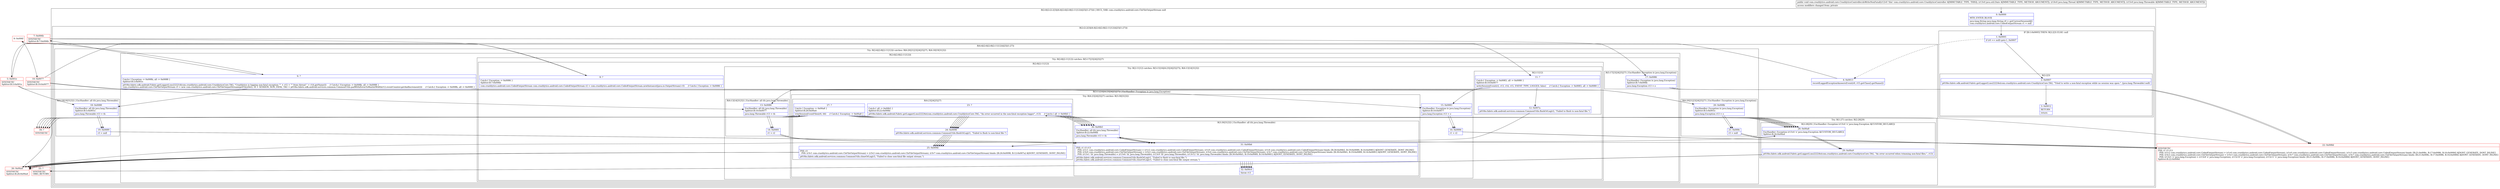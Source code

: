 digraph "CFG forcom.crashlytics.android.core.CrashlyticsController.doWriteNonFatal(Ljava\/util\/Date;Ljava\/lang\/Thread;Ljava\/lang\/Throwable;)V" {
subgraph cluster_Region_996998095 {
label = "R(2:0|(2:(2:2|3)|(4:4|(2:6|(2:8|(2:11|12)))|25|(1:27)))) | DECL_VAR: com.crashlytics.android.core.ClsFileOutputStream null\l";
node [shape=record,color=blue];
Node_0 [shape=record,label="{0\:\ 0x0000|MTH_ENTER_BLOCK\l|java.lang.String java.lang.String r0 = getCurrentSessionId()\lcom.crashlytics.android.core.CodedOutputStream r1 = null\l}"];
subgraph cluster_Region_1153526939 {
label = "R(2:(2:2|3)|(4:4|(2:6|(2:8|(2:11|12)))|25|(1:27)))";
node [shape=record,color=blue];
subgraph cluster_IfRegion_1019685180 {
label = "IF [B:1:0x0005] THEN: R(2:2|3) ELSE: null";
node [shape=record,color=blue];
Node_1 [shape=record,label="{1\:\ 0x0005|if (r0 == null) goto L_0x0007\l}"];
subgraph cluster_Region_2070133848 {
label = "R(2:2|3)";
node [shape=record,color=blue];
Node_2 [shape=record,label="{2\:\ 0x0007|p018io.fabric.sdk.android.Fabric.getLogger().mo22224e(com.crashlytics.android.core.CrashlyticsCore.TAG, \"Tried to write a non\-fatal exception while no session was open.\", (java.lang.Throwable) null)\l}"];
Node_3 [shape=record,label="{3\:\ 0x0012|RETURN\l|return\l}"];
}
}
subgraph cluster_Region_1034662432 {
label = "R(4:4|(2:6|(2:8|(2:11|12)))|25|(1:27))";
node [shape=record,color=blue];
Node_4 [shape=record,label="{4\:\ 0x0013|recordLoggedExceptionAnswersEvent(r0, r15.getClass().getName())\l}"];
subgraph cluster_TryCatchRegion_2063172623 {
label = "Try: R(2:6|(2:8|(2:11|12))) catches: R(6:20|21|23|24|25|27), R(4:18|19|31|32)";
node [shape=record,color=blue];
subgraph cluster_Region_1798044144 {
label = "R(2:6|(2:8|(2:11|12)))";
node [shape=record,color=blue];
Node_6 [shape=record,label="{6\:\ ?|Catch:\{ Exception \-\> 0x008b, all \-\> 0x0088 \}\lSplitter:B:5:0x001e\l|p018io.fabric.sdk.android.Fabric.getLogger().mo22221d(com.crashlytics.android.core.CrashlyticsCore.TAG, \"Crashlytics is logging non\-fatal exception \"\" + r15 + \"\" from thread \" + r14.getName())     \/\/ Catch:\{ Exception \-\> 0x008b, all \-\> 0x0088 \}\lcom.crashlytics.android.core.ClsFileOutputStream r3 = new com.crashlytics.android.core.ClsFileOutputStream(getFilesDir(), r0 + SESSION_NON_FATAL_TAG + p018io.fabric.sdk.android.services.common.CommonUtils.padWithZerosToMaxIntWidth(r12.eventCounter.getAndIncrement()))     \/\/ Catch:\{ Exception \-\> 0x008b, all \-\> 0x0088 \}\l}"];
subgraph cluster_TryCatchRegion_1440434917 {
label = "Try: R(2:8|(2:11|12)) catches: R(5:17|23|24|25|27)";
node [shape=record,color=blue];
subgraph cluster_Region_1157805515 {
label = "R(2:8|(2:11|12))";
node [shape=record,color=blue];
Node_8 [shape=record,label="{8\:\ ?|Catch:\{ Exception \-\> 0x0086 \}\lSplitter:B:7:0x006b\l|com.crashlytics.android.core.CodedOutputStream com.crashlytics.android.core.CodedOutputStream r2 = com.crashlytics.android.core.CodedOutputStream.newInstance((java.io.OutputStream) r3)     \/\/ Catch:\{ Exception \-\> 0x0086 \}\l}"];
subgraph cluster_TryCatchRegion_439435633 {
label = "Try: R(2:11|12) catches: R(3:15|16|(4:23|24|25|27)), R(4:13|14|31|32)";
node [shape=record,color=blue];
subgraph cluster_Region_1027621729 {
label = "R(2:11|12)";
node [shape=record,color=blue];
Node_11 [shape=record,label="{11\:\ ?|Catch:\{ Exception \-\> 0x0083, all \-\> 0x0080 \}\lSplitter:B:10:0x0077\l|writeSessionEvent(r2, r13, r14, r15, EVENT_TYPE_LOGGED, false)     \/\/ Catch:\{ Exception \-\> 0x0083, all \-\> 0x0080 \}\l}"];
Node_12 [shape=record,label="{12\:\ 0x007a|p018io.fabric.sdk.android.services.common.CommonUtils.flushOrLog(r2, \"Failed to flush to non\-fatal file.\")\l}"];
}
subgraph cluster_Region_2134276056 {
label = "R(3:15|16|(4:23|24|25|27)) | ExcHandler: Exception (e java.lang.Exception)\l";
node [shape=record,color=blue];
Node_15 [shape=record,label="{15\:\ 0x0083|ExcHandler: Exception (e java.lang.Exception)\lSplitter:B:10:0x0077\l|java.lang.Exception r13 = e\l}"];
Node_16 [shape=record,label="{16\:\ 0x0084|r1 = r2\l}"];
subgraph cluster_TryCatchRegion_2094444307 {
label = "Try: R(4:23|24|25|27) catches: R(3:30|31|32)";
node [shape=record,color=blue];
subgraph cluster_Region_927323609 {
label = "R(4:23|24|25|27)";
node [shape=record,color=blue];
Node_23 [shape=record,label="{23\:\ ?|Catch:\{ all \-\> 0x00b5 \}\lSplitter:B:22:0x008d\l|p018io.fabric.sdk.android.Fabric.getLogger().mo22224e(com.crashlytics.android.core.CrashlyticsCore.TAG, \"An error occurred in the non\-fatal exception logger\", r13)     \/\/ Catch:\{ all \-\> 0x00b5 \}\l}"];
Node_24 [shape=record,label="{24\:\ 0x0098|p018io.fabric.sdk.android.services.common.CommonUtils.flushOrLog(r1, \"Failed to flush to non\-fatal file.\")\l}"];
Node_25 [shape=record,label="{25\:\ 0x009d|PHI: r3 \l  PHI: (r3v1 com.crashlytics.android.core.ClsFileOutputStream) = (r3v2 com.crashlytics.android.core.ClsFileOutputStream), (r3v7 com.crashlytics.android.core.ClsFileOutputStream) binds: [B:24:0x0098, B:12:0x007a] A[DONT_GENERATE, DONT_INLINE]\l|p018io.fabric.sdk.android.services.common.CommonUtils.closeOrLog(r3, \"Failed to close non\-fatal file output stream.\")\l}"];
Node_27 [shape=record,label="{27\:\ ?|Catch:\{ Exception \-\> 0x00a8 \}\lSplitter:B:26:0x00a4\l|trimSessionEventFiles(r0, 64)     \/\/ Catch:\{ Exception \-\> 0x00a8 \}\l}"];
}
subgraph cluster_Region_1261307264 {
label = "R(3:30|31|32) | ExcHandler: all (th java.lang.Throwable)\l";
node [shape=record,color=blue];
Node_30 [shape=record,label="{30\:\ 0x00b5|ExcHandler: all (th java.lang.Throwable)\lSplitter:B:22:0x008d\l|java.lang.Throwable r13 = th\l}"];
Node_31 [shape=record,label="{31\:\ 0x00b6|PHI: r1 r3 r13 \l  PHI: (r1v1 com.crashlytics.android.core.CodedOutputStream) = (r1v2 com.crashlytics.android.core.CodedOutputStream), (r1v0 com.crashlytics.android.core.CodedOutputStream), (r1v4 com.crashlytics.android.core.CodedOutputStream) binds: [B:30:0x00b5, B:19:0x0089, B:14:0x0081] A[DONT_GENERATE, DONT_INLINE]\l  PHI: (r3v0 com.crashlytics.android.core.ClsFileOutputStream) = (r3v2 com.crashlytics.android.core.ClsFileOutputStream), (r3v4 com.crashlytics.android.core.ClsFileOutputStream), (r3v7 com.crashlytics.android.core.ClsFileOutputStream) binds: [B:30:0x00b5, B:19:0x0089, B:14:0x0081] A[DONT_GENERATE, DONT_INLINE]\l  PHI: (r13v1 'th' java.lang.Throwable) = (r13v6 'th' java.lang.Throwable), (r13v9 'th' java.lang.Throwable), (r13v12 'th' java.lang.Throwable) binds: [B:30:0x00b5, B:19:0x0089, B:14:0x0081] A[DONT_GENERATE, DONT_INLINE]\l|p018io.fabric.sdk.android.services.common.CommonUtils.flushOrLog(r1, \"Failed to flush to non\-fatal file.\")\lp018io.fabric.sdk.android.services.common.CommonUtils.closeOrLog(r3, \"Failed to close non\-fatal file output stream.\")\l}"];
Node_32 [shape=record,label="{32\:\ 0x00c0|throw r13\l}"];
}
}
}
subgraph cluster_Region_957887566 {
label = "R(4:13|14|31|32) | ExcHandler: all (th java.lang.Throwable)\l";
node [shape=record,color=blue];
Node_13 [shape=record,label="{13\:\ 0x0080|ExcHandler: all (th java.lang.Throwable)\lSplitter:B:10:0x0077\l|java.lang.Throwable r13 = th\l}"];
Node_14 [shape=record,label="{14\:\ 0x0081|r1 = r2\l}"];
Node_31 [shape=record,label="{31\:\ 0x00b6|PHI: r1 r3 r13 \l  PHI: (r1v1 com.crashlytics.android.core.CodedOutputStream) = (r1v2 com.crashlytics.android.core.CodedOutputStream), (r1v0 com.crashlytics.android.core.CodedOutputStream), (r1v4 com.crashlytics.android.core.CodedOutputStream) binds: [B:30:0x00b5, B:19:0x0089, B:14:0x0081] A[DONT_GENERATE, DONT_INLINE]\l  PHI: (r3v0 com.crashlytics.android.core.ClsFileOutputStream) = (r3v2 com.crashlytics.android.core.ClsFileOutputStream), (r3v4 com.crashlytics.android.core.ClsFileOutputStream), (r3v7 com.crashlytics.android.core.ClsFileOutputStream) binds: [B:30:0x00b5, B:19:0x0089, B:14:0x0081] A[DONT_GENERATE, DONT_INLINE]\l  PHI: (r13v1 'th' java.lang.Throwable) = (r13v6 'th' java.lang.Throwable), (r13v9 'th' java.lang.Throwable), (r13v12 'th' java.lang.Throwable) binds: [B:30:0x00b5, B:19:0x0089, B:14:0x0081] A[DONT_GENERATE, DONT_INLINE]\l|p018io.fabric.sdk.android.services.common.CommonUtils.flushOrLog(r1, \"Failed to flush to non\-fatal file.\")\lp018io.fabric.sdk.android.services.common.CommonUtils.closeOrLog(r3, \"Failed to close non\-fatal file output stream.\")\l}"];
Node_32 [shape=record,label="{32\:\ 0x00c0|throw r13\l}"];
}
}
}
subgraph cluster_Region_844010692 {
label = "R(5:17|23|24|25|27) | ExcHandler: Exception (e java.lang.Exception)\l";
node [shape=record,color=blue];
Node_17 [shape=record,label="{17\:\ 0x0086|ExcHandler: Exception (e java.lang.Exception)\lSplitter:B:7:0x006b\l|java.lang.Exception r13 = e\l}"];
Node_23 [shape=record,label="{23\:\ ?|Catch:\{ all \-\> 0x00b5 \}\lSplitter:B:22:0x008d\l|p018io.fabric.sdk.android.Fabric.getLogger().mo22224e(com.crashlytics.android.core.CrashlyticsCore.TAG, \"An error occurred in the non\-fatal exception logger\", r13)     \/\/ Catch:\{ all \-\> 0x00b5 \}\l}"];
Node_24 [shape=record,label="{24\:\ 0x0098|p018io.fabric.sdk.android.services.common.CommonUtils.flushOrLog(r1, \"Failed to flush to non\-fatal file.\")\l}"];
Node_25 [shape=record,label="{25\:\ 0x009d|PHI: r3 \l  PHI: (r3v1 com.crashlytics.android.core.ClsFileOutputStream) = (r3v2 com.crashlytics.android.core.ClsFileOutputStream), (r3v7 com.crashlytics.android.core.ClsFileOutputStream) binds: [B:24:0x0098, B:12:0x007a] A[DONT_GENERATE, DONT_INLINE]\l|p018io.fabric.sdk.android.services.common.CommonUtils.closeOrLog(r3, \"Failed to close non\-fatal file output stream.\")\l}"];
Node_27 [shape=record,label="{27\:\ ?|Catch:\{ Exception \-\> 0x00a8 \}\lSplitter:B:26:0x00a4\l|trimSessionEventFiles(r0, 64)     \/\/ Catch:\{ Exception \-\> 0x00a8 \}\l}"];
}
}
}
subgraph cluster_Region_1385433631 {
label = "R(6:20|21|23|24|25|27) | ExcHandler: Exception (e java.lang.Exception)\l";
node [shape=record,color=blue];
Node_20 [shape=record,label="{20\:\ 0x008b|ExcHandler: Exception (e java.lang.Exception)\lSplitter:B:5:0x001e\l|java.lang.Exception r13 = e\l}"];
Node_21 [shape=record,label="{21\:\ 0x008c|r3 = null\l}"];
Node_23 [shape=record,label="{23\:\ ?|Catch:\{ all \-\> 0x00b5 \}\lSplitter:B:22:0x008d\l|p018io.fabric.sdk.android.Fabric.getLogger().mo22224e(com.crashlytics.android.core.CrashlyticsCore.TAG, \"An error occurred in the non\-fatal exception logger\", r13)     \/\/ Catch:\{ all \-\> 0x00b5 \}\l}"];
Node_24 [shape=record,label="{24\:\ 0x0098|p018io.fabric.sdk.android.services.common.CommonUtils.flushOrLog(r1, \"Failed to flush to non\-fatal file.\")\l}"];
Node_25 [shape=record,label="{25\:\ 0x009d|PHI: r3 \l  PHI: (r3v1 com.crashlytics.android.core.ClsFileOutputStream) = (r3v2 com.crashlytics.android.core.ClsFileOutputStream), (r3v7 com.crashlytics.android.core.ClsFileOutputStream) binds: [B:24:0x0098, B:12:0x007a] A[DONT_GENERATE, DONT_INLINE]\l|p018io.fabric.sdk.android.services.common.CommonUtils.closeOrLog(r3, \"Failed to close non\-fatal file output stream.\")\l}"];
Node_27 [shape=record,label="{27\:\ ?|Catch:\{ Exception \-\> 0x00a8 \}\lSplitter:B:26:0x00a4\l|trimSessionEventFiles(r0, 64)     \/\/ Catch:\{ Exception \-\> 0x00a8 \}\l}"];
}
subgraph cluster_Region_164006812 {
label = "R(4:18|19|31|32) | ExcHandler: all (th java.lang.Throwable)\l";
node [shape=record,color=blue];
Node_18 [shape=record,label="{18\:\ 0x0088|ExcHandler: all (th java.lang.Throwable)\lSplitter:B:5:0x001e\l|java.lang.Throwable r13 = th\l}"];
Node_19 [shape=record,label="{19\:\ 0x0089|r3 = null\l}"];
Node_31 [shape=record,label="{31\:\ 0x00b6|PHI: r1 r3 r13 \l  PHI: (r1v1 com.crashlytics.android.core.CodedOutputStream) = (r1v2 com.crashlytics.android.core.CodedOutputStream), (r1v0 com.crashlytics.android.core.CodedOutputStream), (r1v4 com.crashlytics.android.core.CodedOutputStream) binds: [B:30:0x00b5, B:19:0x0089, B:14:0x0081] A[DONT_GENERATE, DONT_INLINE]\l  PHI: (r3v0 com.crashlytics.android.core.ClsFileOutputStream) = (r3v2 com.crashlytics.android.core.ClsFileOutputStream), (r3v4 com.crashlytics.android.core.ClsFileOutputStream), (r3v7 com.crashlytics.android.core.ClsFileOutputStream) binds: [B:30:0x00b5, B:19:0x0089, B:14:0x0081] A[DONT_GENERATE, DONT_INLINE]\l  PHI: (r13v1 'th' java.lang.Throwable) = (r13v6 'th' java.lang.Throwable), (r13v9 'th' java.lang.Throwable), (r13v12 'th' java.lang.Throwable) binds: [B:30:0x00b5, B:19:0x0089, B:14:0x0081] A[DONT_GENERATE, DONT_INLINE]\l|p018io.fabric.sdk.android.services.common.CommonUtils.flushOrLog(r1, \"Failed to flush to non\-fatal file.\")\lp018io.fabric.sdk.android.services.common.CommonUtils.closeOrLog(r3, \"Failed to close non\-fatal file output stream.\")\l}"];
Node_32 [shape=record,label="{32\:\ 0x00c0|throw r13\l}"];
}
}
Node_25 [shape=record,label="{25\:\ 0x009d|PHI: r3 \l  PHI: (r3v1 com.crashlytics.android.core.ClsFileOutputStream) = (r3v2 com.crashlytics.android.core.ClsFileOutputStream), (r3v7 com.crashlytics.android.core.ClsFileOutputStream) binds: [B:24:0x0098, B:12:0x007a] A[DONT_GENERATE, DONT_INLINE]\l|p018io.fabric.sdk.android.services.common.CommonUtils.closeOrLog(r3, \"Failed to close non\-fatal file output stream.\")\l}"];
subgraph cluster_TryCatchRegion_1245287802 {
label = "Try: R(1:27) catches: R(2:28|29)";
node [shape=record,color=blue];
subgraph cluster_Region_1724161476 {
label = "R(1:27)";
node [shape=record,color=blue];
Node_27 [shape=record,label="{27\:\ ?|Catch:\{ Exception \-\> 0x00a8 \}\lSplitter:B:26:0x00a4\l|trimSessionEventFiles(r0, 64)     \/\/ Catch:\{ Exception \-\> 0x00a8 \}\l}"];
}
subgraph cluster_Region_1169842874 {
label = "R(2:28|29) | ExcHandler: Exception (r13v4 'e' java.lang.Exception A[CUSTOM_DECLARE])\l";
node [shape=record,color=blue];
Node_28 [shape=record,label="{28\:\ 0x00a8|ExcHandler: Exception (r13v4 'e' java.lang.Exception A[CUSTOM_DECLARE])\lSplitter:B:26:0x00a4\l}"];
Node_29 [shape=record,label="{29\:\ 0x00a9|p018io.fabric.sdk.android.Fabric.getLogger().mo22224e(com.crashlytics.android.core.CrashlyticsCore.TAG, \"An error occurred when trimming non\-fatal files.\", r13)\l}"];
}
}
}
}
}
subgraph cluster_Region_1385433631 {
label = "R(6:20|21|23|24|25|27) | ExcHandler: Exception (e java.lang.Exception)\l";
node [shape=record,color=blue];
Node_20 [shape=record,label="{20\:\ 0x008b|ExcHandler: Exception (e java.lang.Exception)\lSplitter:B:5:0x001e\l|java.lang.Exception r13 = e\l}"];
Node_21 [shape=record,label="{21\:\ 0x008c|r3 = null\l}"];
Node_23 [shape=record,label="{23\:\ ?|Catch:\{ all \-\> 0x00b5 \}\lSplitter:B:22:0x008d\l|p018io.fabric.sdk.android.Fabric.getLogger().mo22224e(com.crashlytics.android.core.CrashlyticsCore.TAG, \"An error occurred in the non\-fatal exception logger\", r13)     \/\/ Catch:\{ all \-\> 0x00b5 \}\l}"];
Node_24 [shape=record,label="{24\:\ 0x0098|p018io.fabric.sdk.android.services.common.CommonUtils.flushOrLog(r1, \"Failed to flush to non\-fatal file.\")\l}"];
Node_25 [shape=record,label="{25\:\ 0x009d|PHI: r3 \l  PHI: (r3v1 com.crashlytics.android.core.ClsFileOutputStream) = (r3v2 com.crashlytics.android.core.ClsFileOutputStream), (r3v7 com.crashlytics.android.core.ClsFileOutputStream) binds: [B:24:0x0098, B:12:0x007a] A[DONT_GENERATE, DONT_INLINE]\l|p018io.fabric.sdk.android.services.common.CommonUtils.closeOrLog(r3, \"Failed to close non\-fatal file output stream.\")\l}"];
Node_27 [shape=record,label="{27\:\ ?|Catch:\{ Exception \-\> 0x00a8 \}\lSplitter:B:26:0x00a4\l|trimSessionEventFiles(r0, 64)     \/\/ Catch:\{ Exception \-\> 0x00a8 \}\l}"];
}
subgraph cluster_Region_164006812 {
label = "R(4:18|19|31|32) | ExcHandler: all (th java.lang.Throwable)\l";
node [shape=record,color=blue];
Node_18 [shape=record,label="{18\:\ 0x0088|ExcHandler: all (th java.lang.Throwable)\lSplitter:B:5:0x001e\l|java.lang.Throwable r13 = th\l}"];
Node_19 [shape=record,label="{19\:\ 0x0089|r3 = null\l}"];
Node_31 [shape=record,label="{31\:\ 0x00b6|PHI: r1 r3 r13 \l  PHI: (r1v1 com.crashlytics.android.core.CodedOutputStream) = (r1v2 com.crashlytics.android.core.CodedOutputStream), (r1v0 com.crashlytics.android.core.CodedOutputStream), (r1v4 com.crashlytics.android.core.CodedOutputStream) binds: [B:30:0x00b5, B:19:0x0089, B:14:0x0081] A[DONT_GENERATE, DONT_INLINE]\l  PHI: (r3v0 com.crashlytics.android.core.ClsFileOutputStream) = (r3v2 com.crashlytics.android.core.ClsFileOutputStream), (r3v4 com.crashlytics.android.core.ClsFileOutputStream), (r3v7 com.crashlytics.android.core.ClsFileOutputStream) binds: [B:30:0x00b5, B:19:0x0089, B:14:0x0081] A[DONT_GENERATE, DONT_INLINE]\l  PHI: (r13v1 'th' java.lang.Throwable) = (r13v6 'th' java.lang.Throwable), (r13v9 'th' java.lang.Throwable), (r13v12 'th' java.lang.Throwable) binds: [B:30:0x00b5, B:19:0x0089, B:14:0x0081] A[DONT_GENERATE, DONT_INLINE]\l|p018io.fabric.sdk.android.services.common.CommonUtils.flushOrLog(r1, \"Failed to flush to non\-fatal file.\")\lp018io.fabric.sdk.android.services.common.CommonUtils.closeOrLog(r3, \"Failed to close non\-fatal file output stream.\")\l}"];
Node_32 [shape=record,label="{32\:\ 0x00c0|throw r13\l}"];
}
subgraph cluster_Region_844010692 {
label = "R(5:17|23|24|25|27) | ExcHandler: Exception (e java.lang.Exception)\l";
node [shape=record,color=blue];
Node_17 [shape=record,label="{17\:\ 0x0086|ExcHandler: Exception (e java.lang.Exception)\lSplitter:B:7:0x006b\l|java.lang.Exception r13 = e\l}"];
Node_23 [shape=record,label="{23\:\ ?|Catch:\{ all \-\> 0x00b5 \}\lSplitter:B:22:0x008d\l|p018io.fabric.sdk.android.Fabric.getLogger().mo22224e(com.crashlytics.android.core.CrashlyticsCore.TAG, \"An error occurred in the non\-fatal exception logger\", r13)     \/\/ Catch:\{ all \-\> 0x00b5 \}\l}"];
Node_24 [shape=record,label="{24\:\ 0x0098|p018io.fabric.sdk.android.services.common.CommonUtils.flushOrLog(r1, \"Failed to flush to non\-fatal file.\")\l}"];
Node_25 [shape=record,label="{25\:\ 0x009d|PHI: r3 \l  PHI: (r3v1 com.crashlytics.android.core.ClsFileOutputStream) = (r3v2 com.crashlytics.android.core.ClsFileOutputStream), (r3v7 com.crashlytics.android.core.ClsFileOutputStream) binds: [B:24:0x0098, B:12:0x007a] A[DONT_GENERATE, DONT_INLINE]\l|p018io.fabric.sdk.android.services.common.CommonUtils.closeOrLog(r3, \"Failed to close non\-fatal file output stream.\")\l}"];
Node_27 [shape=record,label="{27\:\ ?|Catch:\{ Exception \-\> 0x00a8 \}\lSplitter:B:26:0x00a4\l|trimSessionEventFiles(r0, 64)     \/\/ Catch:\{ Exception \-\> 0x00a8 \}\l}"];
}
subgraph cluster_Region_1261307264 {
label = "R(3:30|31|32) | ExcHandler: all (th java.lang.Throwable)\l";
node [shape=record,color=blue];
Node_30 [shape=record,label="{30\:\ 0x00b5|ExcHandler: all (th java.lang.Throwable)\lSplitter:B:22:0x008d\l|java.lang.Throwable r13 = th\l}"];
Node_31 [shape=record,label="{31\:\ 0x00b6|PHI: r1 r3 r13 \l  PHI: (r1v1 com.crashlytics.android.core.CodedOutputStream) = (r1v2 com.crashlytics.android.core.CodedOutputStream), (r1v0 com.crashlytics.android.core.CodedOutputStream), (r1v4 com.crashlytics.android.core.CodedOutputStream) binds: [B:30:0x00b5, B:19:0x0089, B:14:0x0081] A[DONT_GENERATE, DONT_INLINE]\l  PHI: (r3v0 com.crashlytics.android.core.ClsFileOutputStream) = (r3v2 com.crashlytics.android.core.ClsFileOutputStream), (r3v4 com.crashlytics.android.core.ClsFileOutputStream), (r3v7 com.crashlytics.android.core.ClsFileOutputStream) binds: [B:30:0x00b5, B:19:0x0089, B:14:0x0081] A[DONT_GENERATE, DONT_INLINE]\l  PHI: (r13v1 'th' java.lang.Throwable) = (r13v6 'th' java.lang.Throwable), (r13v9 'th' java.lang.Throwable), (r13v12 'th' java.lang.Throwable) binds: [B:30:0x00b5, B:19:0x0089, B:14:0x0081] A[DONT_GENERATE, DONT_INLINE]\l|p018io.fabric.sdk.android.services.common.CommonUtils.flushOrLog(r1, \"Failed to flush to non\-fatal file.\")\lp018io.fabric.sdk.android.services.common.CommonUtils.closeOrLog(r3, \"Failed to close non\-fatal file output stream.\")\l}"];
Node_32 [shape=record,label="{32\:\ 0x00c0|throw r13\l}"];
}
subgraph cluster_Region_2134276056 {
label = "R(3:15|16|(4:23|24|25|27)) | ExcHandler: Exception (e java.lang.Exception)\l";
node [shape=record,color=blue];
Node_15 [shape=record,label="{15\:\ 0x0083|ExcHandler: Exception (e java.lang.Exception)\lSplitter:B:10:0x0077\l|java.lang.Exception r13 = e\l}"];
Node_16 [shape=record,label="{16\:\ 0x0084|r1 = r2\l}"];
subgraph cluster_TryCatchRegion_2094444307 {
label = "Try: R(4:23|24|25|27) catches: R(3:30|31|32)";
node [shape=record,color=blue];
subgraph cluster_Region_927323609 {
label = "R(4:23|24|25|27)";
node [shape=record,color=blue];
Node_23 [shape=record,label="{23\:\ ?|Catch:\{ all \-\> 0x00b5 \}\lSplitter:B:22:0x008d\l|p018io.fabric.sdk.android.Fabric.getLogger().mo22224e(com.crashlytics.android.core.CrashlyticsCore.TAG, \"An error occurred in the non\-fatal exception logger\", r13)     \/\/ Catch:\{ all \-\> 0x00b5 \}\l}"];
Node_24 [shape=record,label="{24\:\ 0x0098|p018io.fabric.sdk.android.services.common.CommonUtils.flushOrLog(r1, \"Failed to flush to non\-fatal file.\")\l}"];
Node_25 [shape=record,label="{25\:\ 0x009d|PHI: r3 \l  PHI: (r3v1 com.crashlytics.android.core.ClsFileOutputStream) = (r3v2 com.crashlytics.android.core.ClsFileOutputStream), (r3v7 com.crashlytics.android.core.ClsFileOutputStream) binds: [B:24:0x0098, B:12:0x007a] A[DONT_GENERATE, DONT_INLINE]\l|p018io.fabric.sdk.android.services.common.CommonUtils.closeOrLog(r3, \"Failed to close non\-fatal file output stream.\")\l}"];
Node_27 [shape=record,label="{27\:\ ?|Catch:\{ Exception \-\> 0x00a8 \}\lSplitter:B:26:0x00a4\l|trimSessionEventFiles(r0, 64)     \/\/ Catch:\{ Exception \-\> 0x00a8 \}\l}"];
}
subgraph cluster_Region_1261307264 {
label = "R(3:30|31|32) | ExcHandler: all (th java.lang.Throwable)\l";
node [shape=record,color=blue];
Node_30 [shape=record,label="{30\:\ 0x00b5|ExcHandler: all (th java.lang.Throwable)\lSplitter:B:22:0x008d\l|java.lang.Throwable r13 = th\l}"];
Node_31 [shape=record,label="{31\:\ 0x00b6|PHI: r1 r3 r13 \l  PHI: (r1v1 com.crashlytics.android.core.CodedOutputStream) = (r1v2 com.crashlytics.android.core.CodedOutputStream), (r1v0 com.crashlytics.android.core.CodedOutputStream), (r1v4 com.crashlytics.android.core.CodedOutputStream) binds: [B:30:0x00b5, B:19:0x0089, B:14:0x0081] A[DONT_GENERATE, DONT_INLINE]\l  PHI: (r3v0 com.crashlytics.android.core.ClsFileOutputStream) = (r3v2 com.crashlytics.android.core.ClsFileOutputStream), (r3v4 com.crashlytics.android.core.ClsFileOutputStream), (r3v7 com.crashlytics.android.core.ClsFileOutputStream) binds: [B:30:0x00b5, B:19:0x0089, B:14:0x0081] A[DONT_GENERATE, DONT_INLINE]\l  PHI: (r13v1 'th' java.lang.Throwable) = (r13v6 'th' java.lang.Throwable), (r13v9 'th' java.lang.Throwable), (r13v12 'th' java.lang.Throwable) binds: [B:30:0x00b5, B:19:0x0089, B:14:0x0081] A[DONT_GENERATE, DONT_INLINE]\l|p018io.fabric.sdk.android.services.common.CommonUtils.flushOrLog(r1, \"Failed to flush to non\-fatal file.\")\lp018io.fabric.sdk.android.services.common.CommonUtils.closeOrLog(r3, \"Failed to close non\-fatal file output stream.\")\l}"];
Node_32 [shape=record,label="{32\:\ 0x00c0|throw r13\l}"];
}
}
}
subgraph cluster_Region_957887566 {
label = "R(4:13|14|31|32) | ExcHandler: all (th java.lang.Throwable)\l";
node [shape=record,color=blue];
Node_13 [shape=record,label="{13\:\ 0x0080|ExcHandler: all (th java.lang.Throwable)\lSplitter:B:10:0x0077\l|java.lang.Throwable r13 = th\l}"];
Node_14 [shape=record,label="{14\:\ 0x0081|r1 = r2\l}"];
Node_31 [shape=record,label="{31\:\ 0x00b6|PHI: r1 r3 r13 \l  PHI: (r1v1 com.crashlytics.android.core.CodedOutputStream) = (r1v2 com.crashlytics.android.core.CodedOutputStream), (r1v0 com.crashlytics.android.core.CodedOutputStream), (r1v4 com.crashlytics.android.core.CodedOutputStream) binds: [B:30:0x00b5, B:19:0x0089, B:14:0x0081] A[DONT_GENERATE, DONT_INLINE]\l  PHI: (r3v0 com.crashlytics.android.core.ClsFileOutputStream) = (r3v2 com.crashlytics.android.core.ClsFileOutputStream), (r3v4 com.crashlytics.android.core.ClsFileOutputStream), (r3v7 com.crashlytics.android.core.ClsFileOutputStream) binds: [B:30:0x00b5, B:19:0x0089, B:14:0x0081] A[DONT_GENERATE, DONT_INLINE]\l  PHI: (r13v1 'th' java.lang.Throwable) = (r13v6 'th' java.lang.Throwable), (r13v9 'th' java.lang.Throwable), (r13v12 'th' java.lang.Throwable) binds: [B:30:0x00b5, B:19:0x0089, B:14:0x0081] A[DONT_GENERATE, DONT_INLINE]\l|p018io.fabric.sdk.android.services.common.CommonUtils.flushOrLog(r1, \"Failed to flush to non\-fatal file.\")\lp018io.fabric.sdk.android.services.common.CommonUtils.closeOrLog(r3, \"Failed to close non\-fatal file output stream.\")\l}"];
Node_32 [shape=record,label="{32\:\ 0x00c0|throw r13\l}"];
}
subgraph cluster_Region_1169842874 {
label = "R(2:28|29) | ExcHandler: Exception (r13v4 'e' java.lang.Exception A[CUSTOM_DECLARE])\l";
node [shape=record,color=blue];
Node_28 [shape=record,label="{28\:\ 0x00a8|ExcHandler: Exception (r13v4 'e' java.lang.Exception A[CUSTOM_DECLARE])\lSplitter:B:26:0x00a4\l}"];
Node_29 [shape=record,label="{29\:\ 0x00a9|p018io.fabric.sdk.android.Fabric.getLogger().mo22224e(com.crashlytics.android.core.CrashlyticsCore.TAG, \"An error occurred when trimming non\-fatal files.\", r13)\l}"];
}
Node_5 [shape=record,color=red,label="{5\:\ 0x001e|SYNTHETIC\lSplitter:B:5:0x001e\l}"];
Node_7 [shape=record,color=red,label="{7\:\ 0x006b|SYNTHETIC\lSplitter:B:7:0x006b\l}"];
Node_9 [shape=record,color=red,label="{9\:\ 0x006f}"];
Node_10 [shape=record,color=red,label="{10\:\ 0x0077|SYNTHETIC\lSplitter:B:10:0x0077\l}"];
Node_22 [shape=record,color=red,label="{22\:\ 0x008d|SYNTHETIC\lPHI: r1 r3 r13 \l  PHI: (r1v2 com.crashlytics.android.core.CodedOutputStream) = (r1v0 com.crashlytics.android.core.CodedOutputStream), (r1v0 com.crashlytics.android.core.CodedOutputStream), (r1v3 com.crashlytics.android.core.CodedOutputStream) binds: [B:21:0x008c, B:17:0x0086, B:16:0x0084] A[DONT_GENERATE, DONT_INLINE]\l  PHI: (r3v2 com.crashlytics.android.core.ClsFileOutputStream) = (r3v3 com.crashlytics.android.core.ClsFileOutputStream), (r3v7 com.crashlytics.android.core.ClsFileOutputStream), (r3v7 com.crashlytics.android.core.ClsFileOutputStream) binds: [B:21:0x008c, B:17:0x0086, B:16:0x0084] A[DONT_GENERATE, DONT_INLINE]\l  PHI: (r13v5 'e' java.lang.Exception) = (r13v8 'e' java.lang.Exception), (r13v10 'e' java.lang.Exception), (r13v11 'e' java.lang.Exception) binds: [B:21:0x008c, B:17:0x0086, B:16:0x0084] A[DONT_GENERATE, DONT_INLINE]\lSplitter:B:22:0x008d\l}"];
Node_26 [shape=record,color=red,label="{26\:\ 0x00a4|SYNTHETIC\lSplitter:B:26:0x00a4\l}"];
Node_33 [shape=record,color=red,label="{33\:\ ?|SYNTHETIC\lORIG_RETURN\l}"];
Node_34 [shape=record,color=red,label="{34\:\ ?|SYNTHETIC\l}"];
MethodNode[shape=record,label="{public void com.crashlytics.android.core.CrashlyticsController.doWriteNonFatal((r12v0 'this' com.crashlytics.android.core.CrashlyticsController A[IMMUTABLE_TYPE, THIS]), (r13v0 java.util.Date A[IMMUTABLE_TYPE, METHOD_ARGUMENT]), (r14v0 java.lang.Thread A[IMMUTABLE_TYPE, METHOD_ARGUMENT]), (r15v0 java.lang.Throwable A[IMMUTABLE_TYPE, METHOD_ARGUMENT]))  | access modifiers changed from: private\l}"];
MethodNode -> Node_0;
Node_0 -> Node_1;
Node_1 -> Node_2;
Node_1 -> Node_4[style=dashed];
Node_2 -> Node_3;
Node_4 -> Node_5;
Node_6 -> Node_7;
Node_6 -> Node_20;
Node_6 -> Node_18;
Node_8 -> Node_9;
Node_11 -> Node_12;
Node_11 -> Node_15;
Node_11 -> Node_13;
Node_12 -> Node_25;
Node_15 -> Node_16;
Node_16 -> Node_22;
Node_23 -> Node_24;
Node_23 -> Node_30;
Node_24 -> Node_25;
Node_25 -> Node_26;
Node_27 -> Node_28;
Node_27 -> Node_34;
Node_30 -> Node_31;
Node_31 -> Node_32;
Node_13 -> Node_14;
Node_14 -> Node_31;
Node_31 -> Node_32;
Node_17 -> Node_22;
Node_23 -> Node_24;
Node_23 -> Node_30;
Node_24 -> Node_25;
Node_25 -> Node_26;
Node_27 -> Node_28;
Node_27 -> Node_34;
Node_20 -> Node_21;
Node_21 -> Node_22;
Node_23 -> Node_24;
Node_23 -> Node_30;
Node_24 -> Node_25;
Node_25 -> Node_26;
Node_27 -> Node_28;
Node_27 -> Node_34;
Node_18 -> Node_19;
Node_19 -> Node_31;
Node_31 -> Node_32;
Node_25 -> Node_26;
Node_27 -> Node_28;
Node_27 -> Node_34;
Node_28 -> Node_29;
Node_29 -> Node_33;
Node_20 -> Node_21;
Node_21 -> Node_22;
Node_23 -> Node_24;
Node_23 -> Node_30;
Node_24 -> Node_25;
Node_25 -> Node_26;
Node_27 -> Node_28;
Node_27 -> Node_34;
Node_18 -> Node_19;
Node_19 -> Node_31;
Node_31 -> Node_32;
Node_17 -> Node_22;
Node_23 -> Node_24;
Node_23 -> Node_30;
Node_24 -> Node_25;
Node_25 -> Node_26;
Node_27 -> Node_28;
Node_27 -> Node_34;
Node_30 -> Node_31;
Node_31 -> Node_32;
Node_15 -> Node_16;
Node_16 -> Node_22;
Node_23 -> Node_24;
Node_23 -> Node_30;
Node_24 -> Node_25;
Node_25 -> Node_26;
Node_27 -> Node_28;
Node_27 -> Node_34;
Node_30 -> Node_31;
Node_31 -> Node_32;
Node_13 -> Node_14;
Node_14 -> Node_31;
Node_31 -> Node_32;
Node_28 -> Node_29;
Node_29 -> Node_33;
Node_5 -> Node_6;
Node_5 -> Node_20;
Node_5 -> Node_18;
Node_7 -> Node_8;
Node_7 -> Node_17;
Node_9 -> Node_10;
Node_10 -> Node_11;
Node_10 -> Node_15;
Node_10 -> Node_13;
Node_22 -> Node_23;
Node_22 -> Node_30;
Node_26 -> Node_27;
Node_26 -> Node_28;
}


